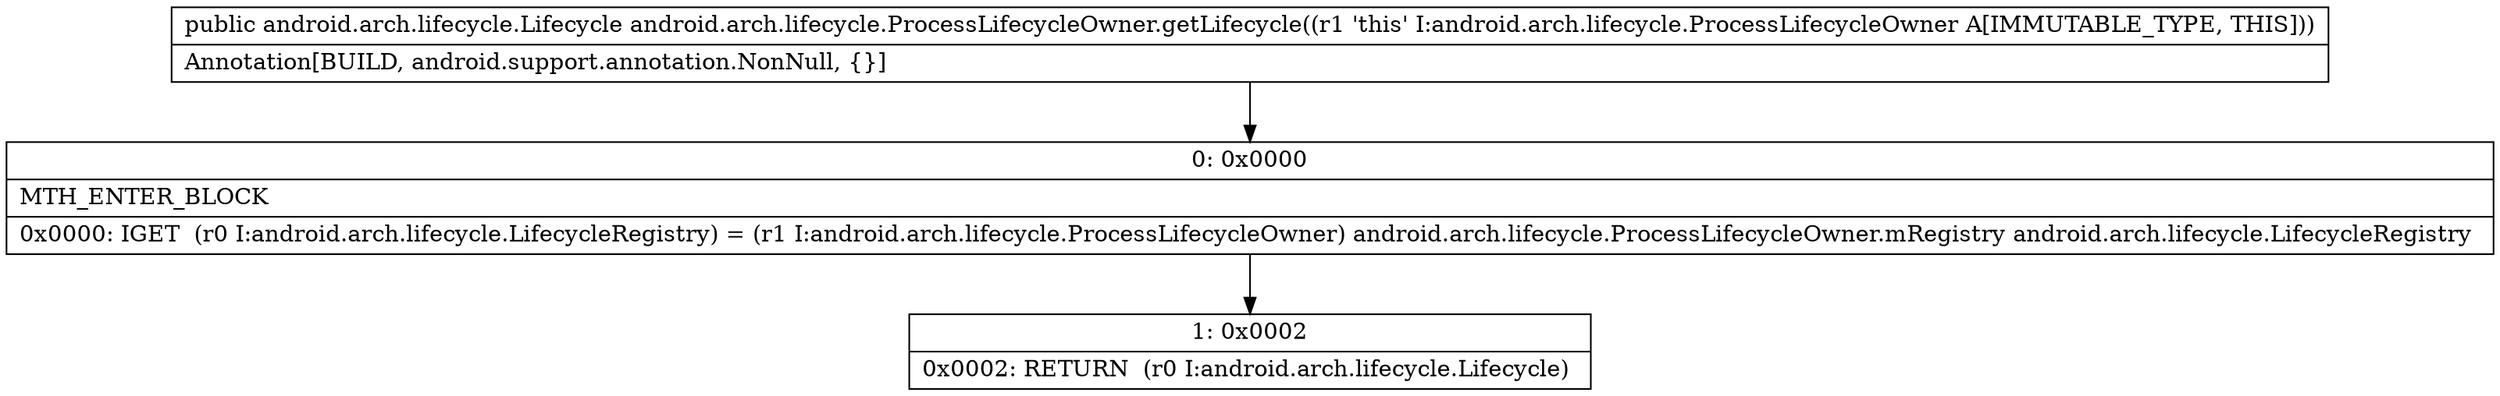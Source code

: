 digraph "CFG forandroid.arch.lifecycle.ProcessLifecycleOwner.getLifecycle()Landroid\/arch\/lifecycle\/Lifecycle;" {
Node_0 [shape=record,label="{0\:\ 0x0000|MTH_ENTER_BLOCK\l|0x0000: IGET  (r0 I:android.arch.lifecycle.LifecycleRegistry) = (r1 I:android.arch.lifecycle.ProcessLifecycleOwner) android.arch.lifecycle.ProcessLifecycleOwner.mRegistry android.arch.lifecycle.LifecycleRegistry \l}"];
Node_1 [shape=record,label="{1\:\ 0x0002|0x0002: RETURN  (r0 I:android.arch.lifecycle.Lifecycle) \l}"];
MethodNode[shape=record,label="{public android.arch.lifecycle.Lifecycle android.arch.lifecycle.ProcessLifecycleOwner.getLifecycle((r1 'this' I:android.arch.lifecycle.ProcessLifecycleOwner A[IMMUTABLE_TYPE, THIS]))  | Annotation[BUILD, android.support.annotation.NonNull, \{\}]\l}"];
MethodNode -> Node_0;
Node_0 -> Node_1;
}

